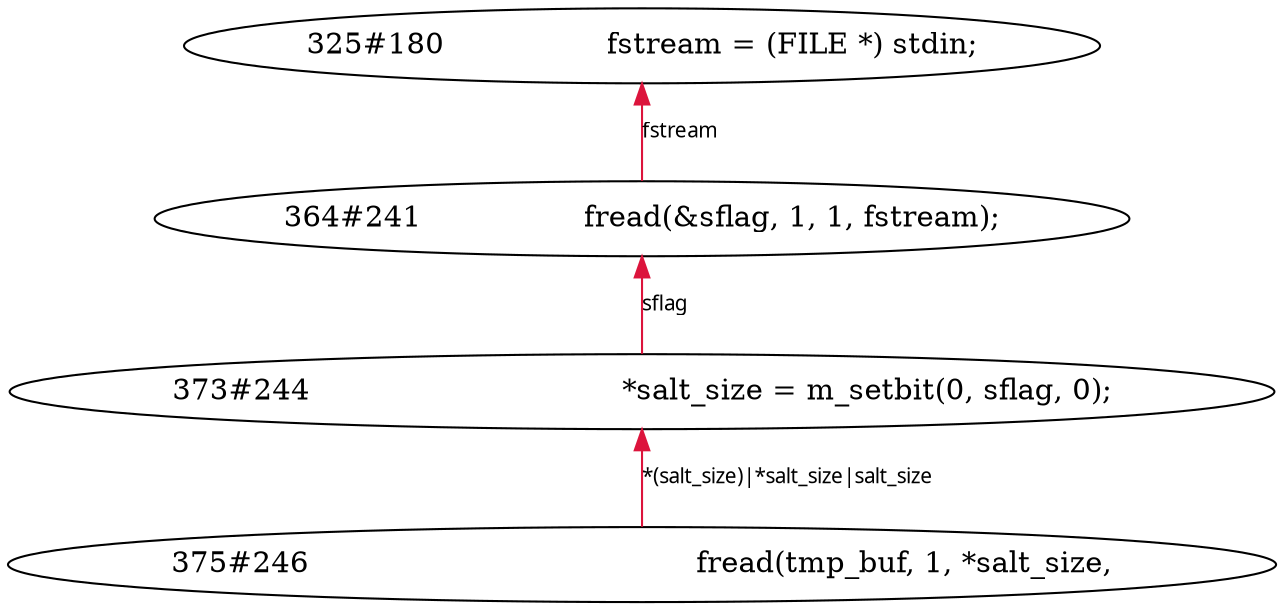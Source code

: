 digraph tiantgraph{
rankdir="BT";
"325#180			fstream = (FILE *) stdin;";
"364#241			fread(&sflag, 1, 1, fstream);";
"373#244					*salt_size = m_setbit(0, sflag, 0);";
"375#246						fread(tmp_buf, 1, *salt_size,";
edge [fontname = "Verdana", fontsize = 10, color="crimson", style="solid"];
"364#241			fread(&sflag, 1, 1, fstream);"->"325#180			fstream = (FILE *) stdin;"[label="fstream"];
"373#244					*salt_size = m_setbit(0, sflag, 0);"->"364#241			fread(&sflag, 1, 1, fstream);"[label="sflag"];
"375#246						fread(tmp_buf, 1, *salt_size,"->"373#244					*salt_size = m_setbit(0, sflag, 0);"[label="*(salt_size)|*salt_size|salt_size"];
}